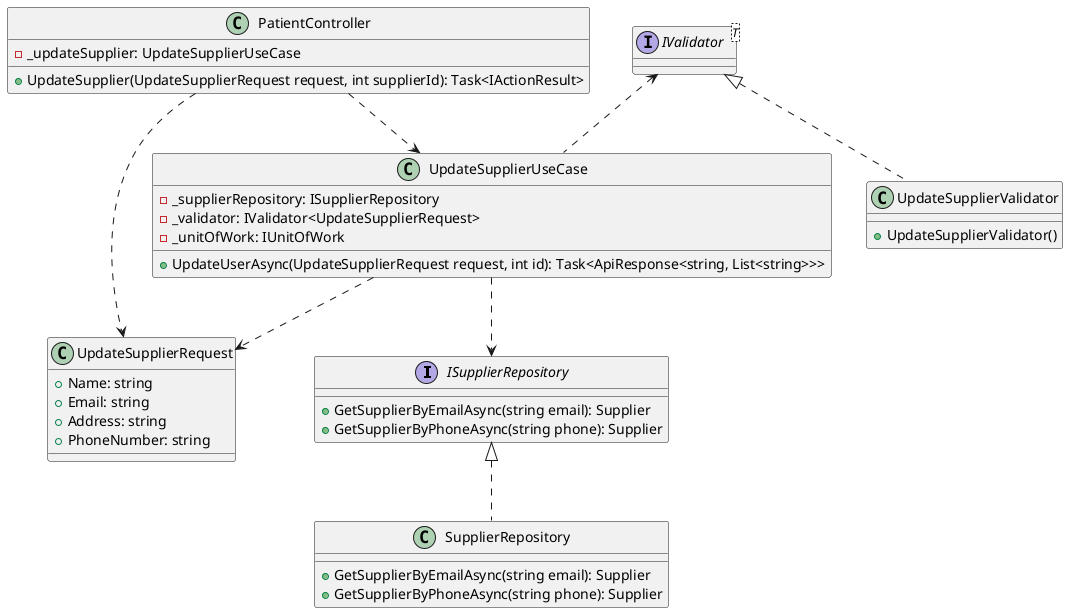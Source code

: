 @startuml
interface ISupplierRepository{
+GetSupplierByEmailAsync(string email): Supplier
+GetSupplierByPhoneAsync(string phone): Supplier
}
interface IValidator<T>

class SupplierRepository {
+GetSupplierByEmailAsync(string email): Supplier
+GetSupplierByPhoneAsync(string phone): Supplier
}

class UpdateSupplierUseCase {
  - _supplierRepository: ISupplierRepository
  - _validator: IValidator<UpdateSupplierRequest>
  - _unitOfWork: IUnitOfWork
  + UpdateUserAsync(UpdateSupplierRequest request, int id): Task<ApiResponse<string, List<string>>>
}

class UpdateSupplierValidator {
  + UpdateSupplierValidator()
}

class PatientController {
  - _updateSupplier: UpdateSupplierUseCase
  + UpdateSupplier(UpdateSupplierRequest request, int supplierId): Task<IActionResult>
}

class UpdateSupplierRequest {
  + Name: string
  + Email: string
  + Address: string
  + PhoneNumber: string
}


ISupplierRepository <|.. SupplierRepository
UpdateSupplierUseCase ..> ISupplierRepository
IValidator <|.. UpdateSupplierValidator
IValidator <.. UpdateSupplierUseCase


UpdateSupplierUseCase ..> UpdateSupplierRequest
PatientController ..> UpdateSupplierUseCase
PatientController ..> UpdateSupplierRequest
@enduml
